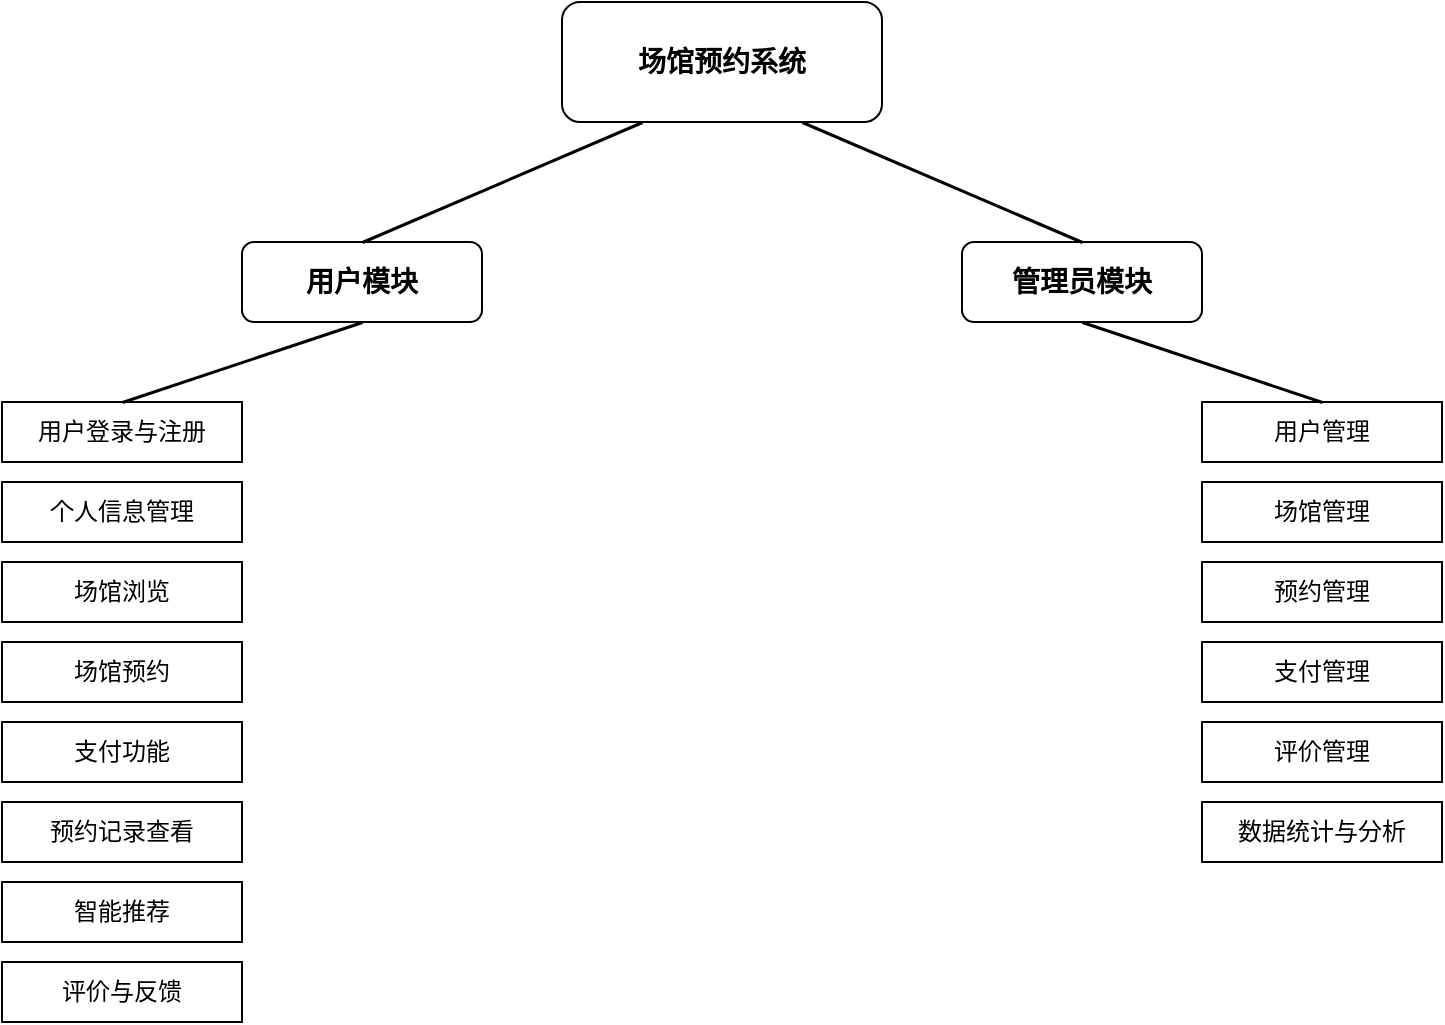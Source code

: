 <mxfile version="21.7.5" type="device">
  <diagram id="system-module" name="系统功能模块图">
    <mxGraphModel dx="1422" dy="762" grid="1" gridSize="10" guides="1" tooltips="1" connect="1" arrows="0" fold="1" page="1" pageScale="1" pageWidth="827" pageHeight="1169" math="0" shadow="0">
      <root>
        <mxCell id="0"/>
        <mxCell id="1" parent="0"/>
        
        <!-- 主系统 -->
        <mxCell id="2" value="场馆预约系统" style="rounded=1;whiteSpace=wrap;html=1;fillColor=#ffffff;strokeColor=#000000;fontSize=14;fontStyle=1" vertex="1" parent="1">
          <mxGeometry x="320" y="40" width="160" height="60" as="geometry"/>
        </mxCell>
        
        <!-- 用户模块 -->
        <mxCell id="3" value="用户模块" style="rounded=1;whiteSpace=wrap;html=1;fillColor=#ffffff;strokeColor=#000000;fontSize=14;fontStyle=1" vertex="1" parent="1">
          <mxGeometry x="160" y="160" width="120" height="40" as="geometry"/>
        </mxCell>
        
        <!-- 管理员模块 -->
        <mxCell id="4" value="管理员模块" style="rounded=1;whiteSpace=wrap;html=1;fillColor=#ffffff;strokeColor=#000000;fontSize=14;fontStyle=1" vertex="1" parent="1">
          <mxGeometry x="520" y="160" width="120" height="40" as="geometry"/>
        </mxCell>
        
        <!-- 连接线 -->
        <mxCell id="5" value="" style="endArrow=none;html=1;exitX=0.25;exitY=1;exitDx=0;exitDy=0;entryX=0.5;entryY=0;entryDx=0;entryDy=0;strokeWidth=1.5;" edge="1" parent="1" source="2" target="3">
          <mxGeometry width="50" height="50" relative="1" as="geometry"/>
        </mxCell>
        
        <mxCell id="6" value="" style="endArrow=none;html=1;exitX=0.75;exitY=1;exitDx=0;exitDy=0;entryX=0.5;entryY=0;entryDx=0;entryDy=0;strokeWidth=1.5;" edge="1" parent="1" source="2" target="4">
          <mxGeometry width="50" height="50" relative="1" as="geometry"/>
        </mxCell>
        
        <!-- 用户模块子功能 -->
        <mxCell id="7" value="用户登录与注册" style="rounded=0;whiteSpace=wrap;html=1;fillColor=#ffffff;strokeColor=#000000;" vertex="1" parent="1">
          <mxGeometry x="40" y="240" width="120" height="30" as="geometry"/>
        </mxCell>
        
        <mxCell id="8" value="个人信息管理" style="rounded=0;whiteSpace=wrap;html=1;fillColor=#ffffff;strokeColor=#000000;" vertex="1" parent="1">
          <mxGeometry x="40" y="280" width="120" height="30" as="geometry"/>
        </mxCell>
        
        <mxCell id="9" value="场馆浏览" style="rounded=0;whiteSpace=wrap;html=1;fillColor=#ffffff;strokeColor=#000000;" vertex="1" parent="1">
          <mxGeometry x="40" y="320" width="120" height="30" as="geometry"/>
        </mxCell>
        
        <mxCell id="10" value="场馆预约" style="rounded=0;whiteSpace=wrap;html=1;fillColor=#ffffff;strokeColor=#000000;" vertex="1" parent="1">
          <mxGeometry x="40" y="360" width="120" height="30" as="geometry"/>
        </mxCell>
        
        <mxCell id="11" value="支付功能" style="rounded=0;whiteSpace=wrap;html=1;fillColor=#ffffff;strokeColor=#000000;" vertex="1" parent="1">
          <mxGeometry x="40" y="400" width="120" height="30" as="geometry"/>
        </mxCell>
        
        <mxCell id="12" value="预约记录查看" style="rounded=0;whiteSpace=wrap;html=1;fillColor=#ffffff;strokeColor=#000000;" vertex="1" parent="1">
          <mxGeometry x="40" y="440" width="120" height="30" as="geometry"/>
        </mxCell>
        
        <mxCell id="13" value="智能推荐" style="rounded=0;whiteSpace=wrap;html=1;fillColor=#ffffff;strokeColor=#000000;" vertex="1" parent="1">
          <mxGeometry x="40" y="480" width="120" height="30" as="geometry"/>
        </mxCell>
        
        <mxCell id="14" value="评价与反馈" style="rounded=0;whiteSpace=wrap;html=1;fillColor=#ffffff;strokeColor=#000000;" vertex="1" parent="1">
          <mxGeometry x="40" y="520" width="120" height="30" as="geometry"/>
        </mxCell>
        
        <!-- 管理员模块子功能 -->
        <mxCell id="15" value="用户管理" style="rounded=0;whiteSpace=wrap;html=1;fillColor=#ffffff;strokeColor=#000000;" vertex="1" parent="1">
          <mxGeometry x="640" y="240" width="120" height="30" as="geometry"/>
        </mxCell>
        
        <mxCell id="16" value="场馆管理" style="rounded=0;whiteSpace=wrap;html=1;fillColor=#ffffff;strokeColor=#000000;" vertex="1" parent="1">
          <mxGeometry x="640" y="280" width="120" height="30" as="geometry"/>
        </mxCell>
        
        <mxCell id="17" value="预约管理" style="rounded=0;whiteSpace=wrap;html=1;fillColor=#ffffff;strokeColor=#000000;" vertex="1" parent="1">
          <mxGeometry x="640" y="320" width="120" height="30" as="geometry"/>
        </mxCell>
        
        <mxCell id="18" value="支付管理" style="rounded=0;whiteSpace=wrap;html=1;fillColor=#ffffff;strokeColor=#000000;" vertex="1" parent="1">
          <mxGeometry x="640" y="360" width="120" height="30" as="geometry"/>
        </mxCell>
        
        <mxCell id="19" value="评价管理" style="rounded=0;whiteSpace=wrap;html=1;fillColor=#ffffff;strokeColor=#000000;" vertex="1" parent="1">
          <mxGeometry x="640" y="400" width="120" height="30" as="geometry"/>
        </mxCell>
        
        <mxCell id="20" value="数据统计与分析" style="rounded=0;whiteSpace=wrap;html=1;fillColor=#ffffff;strokeColor=#000000;" vertex="1" parent="1">
          <mxGeometry x="640" y="440" width="120" height="30" as="geometry"/>
        </mxCell>
        
        <!-- 连接子功能到主模块 -->
        <mxCell id="21" value="" style="endArrow=none;html=1;exitX=0.5;exitY=0;exitDx=0;exitDy=0;entryX=0.5;entryY=1;entryDx=0;entryDy=0;strokeWidth=1.5;" edge="1" parent="1" source="7" target="3">
          <mxGeometry width="50" height="50" relative="1" as="geometry"/>
        </mxCell>
        
        <mxCell id="22" value="" style="endArrow=none;html=1;exitX=0.5;exitY=0;exitDx=0;exitDy=0;entryX=0.5;entryY=1;entryDx=0;entryDy=0;strokeWidth=1.5;" edge="1" parent="1" source="15" target="4">
          <mxGeometry width="50" height="50" relative="1" as="geometry"/>
        </mxCell>
        
      </root>
    </mxGraphModel>
  </diagram>
</mxfile> 